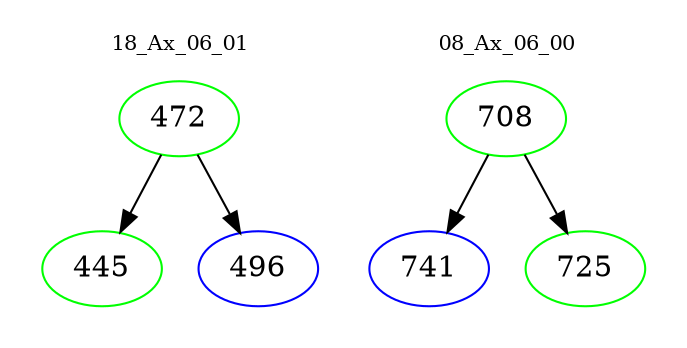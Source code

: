 digraph{
subgraph cluster_0 {
color = white
label = "18_Ax_06_01";
fontsize=10;
T0_472 [label="472", color="green"]
T0_472 -> T0_445 [color="black"]
T0_445 [label="445", color="green"]
T0_472 -> T0_496 [color="black"]
T0_496 [label="496", color="blue"]
}
subgraph cluster_1 {
color = white
label = "08_Ax_06_00";
fontsize=10;
T1_708 [label="708", color="green"]
T1_708 -> T1_741 [color="black"]
T1_741 [label="741", color="blue"]
T1_708 -> T1_725 [color="black"]
T1_725 [label="725", color="green"]
}
}
